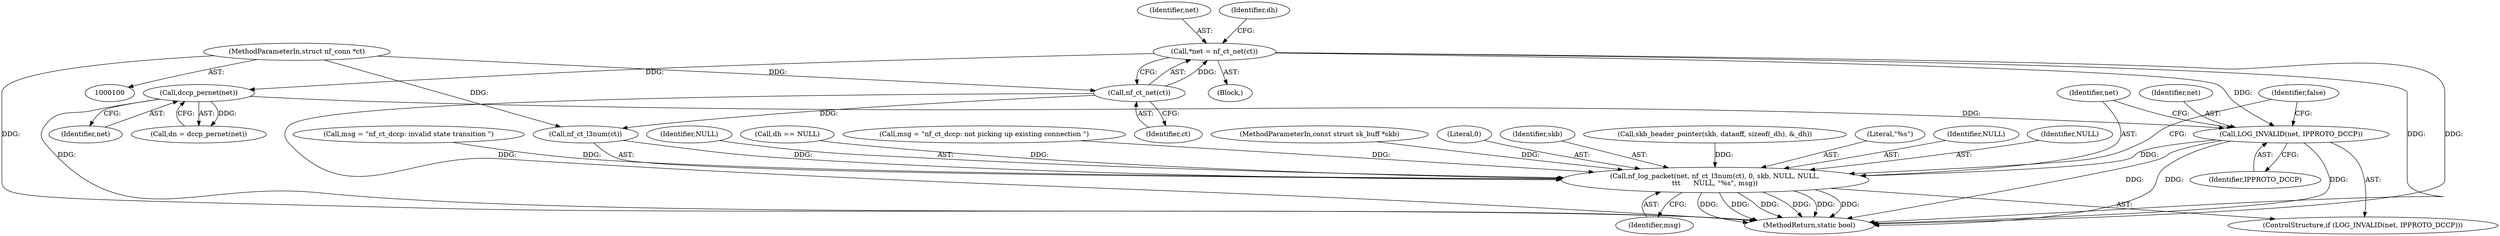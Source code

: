 digraph "0_linux_b22f5126a24b3b2f15448c3f2a254fc10cbc2b92_0@pointer" {
"1000228" [label="(Call,LOG_INVALID(net, IPPROTO_DCCP))"];
"1000107" [label="(Call,*net = nf_ct_net(ct))"];
"1000109" [label="(Call,nf_ct_net(ct))"];
"1000101" [label="(MethodParameterIn,struct nf_conn *ct)"];
"1000146" [label="(Call,dccp_pernet(net))"];
"1000231" [label="(Call,nf_log_packet(net, nf_ct_l3num(ct), 0, skb, NULL, NULL,\n\t\t\t      NULL, \"%s\", msg))"];
"1000105" [label="(Block,)"];
"1000238" [label="(Identifier,NULL)"];
"1000108" [label="(Identifier,net)"];
"1000230" [label="(Identifier,IPPROTO_DCCP)"];
"1000227" [label="(ControlStructure,if (LOG_INVALID(net, IPPROTO_DCCP)))"];
"1000228" [label="(Call,LOG_INVALID(net, IPPROTO_DCCP))"];
"1000126" [label="(Call,dh == NULL)"];
"1000144" [label="(Call,dn = dccp_pernet(net))"];
"1000231" [label="(Call,nf_log_packet(net, nf_ct_l3num(ct), 0, skb, NULL, NULL,\n\t\t\t      NULL, \"%s\", msg))"];
"1000117" [label="(Identifier,dh)"];
"1000110" [label="(Identifier,ct)"];
"1000155" [label="(Call,msg = \"nf_ct_dccp: not picking up existing connection \")"];
"1000237" [label="(Identifier,NULL)"];
"1000162" [label="(Call,msg = \"nf_ct_dccp: invalid state transition \")"];
"1000244" [label="(MethodReturn,static bool)"];
"1000232" [label="(Identifier,net)"];
"1000243" [label="(Identifier,false)"];
"1000101" [label="(MethodParameterIn,struct nf_conn *ct)"];
"1000233" [label="(Call,nf_ct_l3num(ct))"];
"1000102" [label="(MethodParameterIn,const struct sk_buff *skb)"];
"1000146" [label="(Call,dccp_pernet(net))"];
"1000235" [label="(Literal,0)"];
"1000236" [label="(Identifier,skb)"];
"1000241" [label="(Identifier,msg)"];
"1000109" [label="(Call,nf_ct_net(ct))"];
"1000229" [label="(Identifier,net)"];
"1000107" [label="(Call,*net = nf_ct_net(ct))"];
"1000118" [label="(Call,skb_header_pointer(skb, dataoff, sizeof(_dh), &_dh))"];
"1000147" [label="(Identifier,net)"];
"1000240" [label="(Literal,\"%s\")"];
"1000239" [label="(Identifier,NULL)"];
"1000228" -> "1000227"  [label="AST: "];
"1000228" -> "1000230"  [label="CFG: "];
"1000229" -> "1000228"  [label="AST: "];
"1000230" -> "1000228"  [label="AST: "];
"1000232" -> "1000228"  [label="CFG: "];
"1000243" -> "1000228"  [label="CFG: "];
"1000228" -> "1000244"  [label="DDG: "];
"1000228" -> "1000244"  [label="DDG: "];
"1000228" -> "1000244"  [label="DDG: "];
"1000107" -> "1000228"  [label="DDG: "];
"1000146" -> "1000228"  [label="DDG: "];
"1000228" -> "1000231"  [label="DDG: "];
"1000107" -> "1000105"  [label="AST: "];
"1000107" -> "1000109"  [label="CFG: "];
"1000108" -> "1000107"  [label="AST: "];
"1000109" -> "1000107"  [label="AST: "];
"1000117" -> "1000107"  [label="CFG: "];
"1000107" -> "1000244"  [label="DDG: "];
"1000107" -> "1000244"  [label="DDG: "];
"1000109" -> "1000107"  [label="DDG: "];
"1000107" -> "1000146"  [label="DDG: "];
"1000109" -> "1000110"  [label="CFG: "];
"1000110" -> "1000109"  [label="AST: "];
"1000109" -> "1000244"  [label="DDG: "];
"1000101" -> "1000109"  [label="DDG: "];
"1000109" -> "1000233"  [label="DDG: "];
"1000101" -> "1000100"  [label="AST: "];
"1000101" -> "1000244"  [label="DDG: "];
"1000101" -> "1000233"  [label="DDG: "];
"1000146" -> "1000144"  [label="AST: "];
"1000146" -> "1000147"  [label="CFG: "];
"1000147" -> "1000146"  [label="AST: "];
"1000144" -> "1000146"  [label="CFG: "];
"1000146" -> "1000244"  [label="DDG: "];
"1000146" -> "1000144"  [label="DDG: "];
"1000231" -> "1000227"  [label="AST: "];
"1000231" -> "1000241"  [label="CFG: "];
"1000232" -> "1000231"  [label="AST: "];
"1000233" -> "1000231"  [label="AST: "];
"1000235" -> "1000231"  [label="AST: "];
"1000236" -> "1000231"  [label="AST: "];
"1000237" -> "1000231"  [label="AST: "];
"1000238" -> "1000231"  [label="AST: "];
"1000239" -> "1000231"  [label="AST: "];
"1000240" -> "1000231"  [label="AST: "];
"1000241" -> "1000231"  [label="AST: "];
"1000243" -> "1000231"  [label="CFG: "];
"1000231" -> "1000244"  [label="DDG: "];
"1000231" -> "1000244"  [label="DDG: "];
"1000231" -> "1000244"  [label="DDG: "];
"1000231" -> "1000244"  [label="DDG: "];
"1000231" -> "1000244"  [label="DDG: "];
"1000231" -> "1000244"  [label="DDG: "];
"1000233" -> "1000231"  [label="DDG: "];
"1000118" -> "1000231"  [label="DDG: "];
"1000102" -> "1000231"  [label="DDG: "];
"1000126" -> "1000231"  [label="DDG: "];
"1000155" -> "1000231"  [label="DDG: "];
"1000162" -> "1000231"  [label="DDG: "];
}
